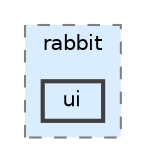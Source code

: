 digraph "C:/Users/thecy/Development/Libraries/rabbit/include/rabbit/ui"
{
 // LATEX_PDF_SIZE
  bgcolor="transparent";
  edge [fontname=Helvetica,fontsize=10,labelfontname=Helvetica,labelfontsize=10];
  node [fontname=Helvetica,fontsize=10,shape=box,height=0.2,width=0.4];
  compound=true
  subgraph clusterdir_c4dc8b4a447c210691c516bd52d2ecf6 {
    graph [ bgcolor="#daedff", pencolor="grey50", label="rabbit", fontname=Helvetica,fontsize=10 style="filled,dashed", URL="dir_c4dc8b4a447c210691c516bd52d2ecf6.html",tooltip=""]
  dir_9841a68b161c4c77ee9553dbec0134e7 [label="ui", fillcolor="#daedff", color="grey25", style="filled,bold", URL="dir_9841a68b161c4c77ee9553dbec0134e7.html",tooltip=""];
  }
}
